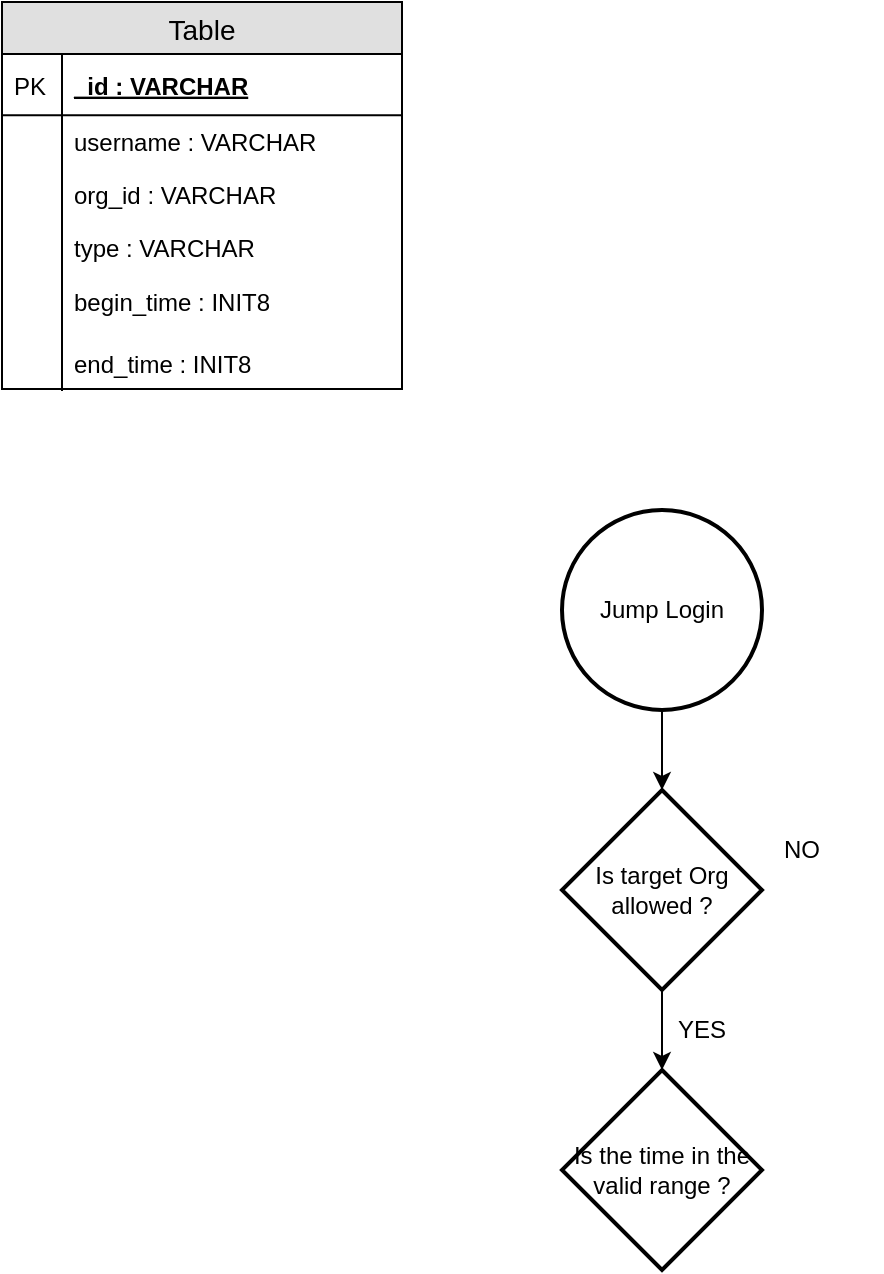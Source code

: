 <mxfile version="12.8.4" type="github" pages="2">
  <diagram id="8hM8eKx9FqQhhv3X915I" name="Page-1">
    <mxGraphModel dx="1065" dy="662" grid="1" gridSize="10" guides="1" tooltips="1" connect="1" arrows="1" fold="1" page="1" pageScale="1" pageWidth="850" pageHeight="1100" math="0" shadow="0">
      <root>
        <mxCell id="0" />
        <mxCell id="1" parent="0" />
        <mxCell id="wkyLA0-zLoEX_zGzszOJ-16" value="" style="group" parent="1" vertex="1" connectable="0">
          <mxGeometry x="90" y="46" width="200" height="194" as="geometry" />
        </mxCell>
        <mxCell id="wkyLA0-zLoEX_zGzszOJ-1" value="Table" style="swimlane;fontStyle=0;childLayout=stackLayout;horizontal=1;startSize=26;fillColor=#e0e0e0;horizontalStack=0;resizeParent=1;resizeParentMax=0;resizeLast=0;collapsible=1;marginBottom=0;swimlaneFillColor=#ffffff;align=center;fontSize=14;" parent="wkyLA0-zLoEX_zGzszOJ-16" vertex="1">
          <mxGeometry width="200" height="193.453" as="geometry" />
        </mxCell>
        <mxCell id="wkyLA0-zLoEX_zGzszOJ-2" value="_id : VARCHAR" style="shape=partialRectangle;top=0;left=0;right=0;bottom=1;align=left;verticalAlign=middle;fillColor=none;spacingLeft=34;spacingRight=4;overflow=hidden;rotatable=0;points=[[0,0.5],[1,0.5]];portConstraint=eastwest;dropTarget=0;fontStyle=5;fontSize=12;" parent="wkyLA0-zLoEX_zGzszOJ-1" vertex="1">
          <mxGeometry y="26" width="200" height="30.632" as="geometry" />
        </mxCell>
        <mxCell id="wkyLA0-zLoEX_zGzszOJ-3" value="PK" style="shape=partialRectangle;top=0;left=0;bottom=0;fillColor=none;align=left;verticalAlign=middle;spacingLeft=4;spacingRight=4;overflow=hidden;rotatable=0;points=[];portConstraint=eastwest;part=1;fontSize=12;" parent="wkyLA0-zLoEX_zGzszOJ-2" vertex="1" connectable="0">
          <mxGeometry width="30" height="30.632" as="geometry" />
        </mxCell>
        <mxCell id="wkyLA0-zLoEX_zGzszOJ-4" value="username : VARCHAR" style="shape=partialRectangle;top=0;left=0;right=0;bottom=0;align=left;verticalAlign=top;fillColor=none;spacingLeft=34;spacingRight=4;overflow=hidden;rotatable=0;points=[[0,0.5],[1,0.5]];portConstraint=eastwest;dropTarget=0;fontSize=12;" parent="wkyLA0-zLoEX_zGzszOJ-1" vertex="1">
          <mxGeometry y="56.632" width="200" height="26.547" as="geometry" />
        </mxCell>
        <mxCell id="wkyLA0-zLoEX_zGzszOJ-5" value="" style="shape=partialRectangle;top=0;left=0;bottom=0;fillColor=none;align=left;verticalAlign=top;spacingLeft=4;spacingRight=4;overflow=hidden;rotatable=0;points=[];portConstraint=eastwest;part=1;fontSize=12;" parent="wkyLA0-zLoEX_zGzszOJ-4" vertex="1" connectable="0">
          <mxGeometry width="30" height="26.547" as="geometry" />
        </mxCell>
        <mxCell id="wkyLA0-zLoEX_zGzszOJ-6" value="org_id : VARCHAR" style="shape=partialRectangle;top=0;left=0;right=0;bottom=0;align=left;verticalAlign=top;fillColor=none;spacingLeft=34;spacingRight=4;overflow=hidden;rotatable=0;points=[[0,0.5],[1,0.5]];portConstraint=eastwest;dropTarget=0;fontSize=12;" parent="wkyLA0-zLoEX_zGzszOJ-1" vertex="1">
          <mxGeometry y="83.179" width="200" height="26.547" as="geometry" />
        </mxCell>
        <mxCell id="wkyLA0-zLoEX_zGzszOJ-7" value="" style="shape=partialRectangle;top=0;left=0;bottom=0;fillColor=none;align=left;verticalAlign=top;spacingLeft=4;spacingRight=4;overflow=hidden;rotatable=0;points=[];portConstraint=eastwest;part=1;fontSize=12;" parent="wkyLA0-zLoEX_zGzszOJ-6" vertex="1" connectable="0">
          <mxGeometry width="30" height="26.547" as="geometry" />
        </mxCell>
        <mxCell id="wkyLA0-zLoEX_zGzszOJ-8" value="type : VARCHAR" style="shape=partialRectangle;top=0;left=0;right=0;bottom=0;align=left;verticalAlign=top;fillColor=none;spacingLeft=34;spacingRight=4;overflow=hidden;rotatable=0;points=[[0,0.5],[1,0.5]];portConstraint=eastwest;dropTarget=0;fontSize=12;" parent="wkyLA0-zLoEX_zGzszOJ-1" vertex="1">
          <mxGeometry y="109.726" width="200" height="26.547" as="geometry" />
        </mxCell>
        <mxCell id="wkyLA0-zLoEX_zGzszOJ-9" value="" style="shape=partialRectangle;top=0;left=0;bottom=0;fillColor=none;align=left;verticalAlign=top;spacingLeft=4;spacingRight=4;overflow=hidden;rotatable=0;points=[];portConstraint=eastwest;part=1;fontSize=12;" parent="wkyLA0-zLoEX_zGzszOJ-8" vertex="1" connectable="0">
          <mxGeometry width="30" height="26.547" as="geometry" />
        </mxCell>
        <mxCell id="wkyLA0-zLoEX_zGzszOJ-10" value="begin_time : INIT8" style="shape=partialRectangle;top=0;left=0;right=0;bottom=0;align=left;verticalAlign=top;fillColor=none;spacingLeft=34;spacingRight=4;overflow=hidden;rotatable=0;points=[[0,0.5],[1,0.5]];portConstraint=eastwest;dropTarget=0;fontSize=12;" parent="wkyLA0-zLoEX_zGzszOJ-1" vertex="1">
          <mxGeometry y="136.274" width="200" height="57.179" as="geometry" />
        </mxCell>
        <mxCell id="wkyLA0-zLoEX_zGzszOJ-11" value="" style="shape=partialRectangle;top=0;left=0;bottom=0;fillColor=none;align=left;verticalAlign=top;spacingLeft=4;spacingRight=4;overflow=hidden;rotatable=0;points=[];portConstraint=eastwest;part=1;fontSize=12;" parent="wkyLA0-zLoEX_zGzszOJ-10" vertex="1" connectable="0">
          <mxGeometry width="30" height="57.179" as="geometry" />
        </mxCell>
        <mxCell id="wkyLA0-zLoEX_zGzszOJ-12" value="end_time : INIT8" style="shape=partialRectangle;top=0;left=0;right=0;bottom=0;align=left;verticalAlign=top;fillColor=none;spacingLeft=34;spacingRight=4;overflow=hidden;rotatable=0;points=[[0,0.5],[1,0.5]];portConstraint=eastwest;dropTarget=0;fontSize=12;" parent="wkyLA0-zLoEX_zGzszOJ-16" vertex="1">
          <mxGeometry y="167.453" width="200" height="26.547" as="geometry" />
        </mxCell>
        <mxCell id="wkyLA0-zLoEX_zGzszOJ-13" value="" style="shape=partialRectangle;top=0;left=0;bottom=0;fillColor=none;align=left;verticalAlign=top;spacingLeft=4;spacingRight=4;overflow=hidden;rotatable=0;points=[];portConstraint=eastwest;part=1;fontSize=12;" parent="wkyLA0-zLoEX_zGzszOJ-12" vertex="1" connectable="0">
          <mxGeometry width="30" height="26.547" as="geometry" />
        </mxCell>
        <mxCell id="wkyLA0-zLoEX_zGzszOJ-17" value="Jump Login" style="strokeWidth=2;html=1;shape=mxgraph.flowchart.start_2;whiteSpace=wrap;" parent="1" vertex="1">
          <mxGeometry x="370" y="300" width="100" height="100" as="geometry" />
        </mxCell>
        <mxCell id="wkyLA0-zLoEX_zGzszOJ-18" value="Is target Org allowed ?" style="strokeWidth=2;html=1;shape=mxgraph.flowchart.decision;whiteSpace=wrap;" parent="1" vertex="1">
          <mxGeometry x="370" y="440" width="100" height="100" as="geometry" />
        </mxCell>
        <mxCell id="wkyLA0-zLoEX_zGzszOJ-20" value="" style="edgeStyle=segmentEdgeStyle;endArrow=classic;html=1;exitX=0.5;exitY=1;exitDx=0;exitDy=0;exitPerimeter=0;entryX=0.5;entryY=0;entryDx=0;entryDy=0;entryPerimeter=0;" parent="1" source="wkyLA0-zLoEX_zGzszOJ-17" target="wkyLA0-zLoEX_zGzszOJ-18" edge="1">
          <mxGeometry width="50" height="50" relative="1" as="geometry">
            <mxPoint x="420" y="620" as="sourcePoint" />
            <mxPoint x="530" y="620" as="targetPoint" />
          </mxGeometry>
        </mxCell>
        <mxCell id="wkyLA0-zLoEX_zGzszOJ-21" value="Is the time in the valid range ?" style="strokeWidth=2;html=1;shape=mxgraph.flowchart.decision;whiteSpace=wrap;" parent="1" vertex="1">
          <mxGeometry x="370" y="580" width="100" height="100" as="geometry" />
        </mxCell>
        <mxCell id="wkyLA0-zLoEX_zGzszOJ-22" value="" style="edgeStyle=segmentEdgeStyle;endArrow=classic;html=1;exitX=0.5;exitY=1;exitDx=0;exitDy=0;exitPerimeter=0;entryX=0.5;entryY=0;entryDx=0;entryDy=0;entryPerimeter=0;" parent="1" source="wkyLA0-zLoEX_zGzszOJ-18" target="wkyLA0-zLoEX_zGzszOJ-21" edge="1">
          <mxGeometry width="50" height="50" relative="1" as="geometry">
            <mxPoint x="430" y="410" as="sourcePoint" />
            <mxPoint x="430" y="450" as="targetPoint" />
          </mxGeometry>
        </mxCell>
        <UserObject label="&lt;div&gt;YES&lt;/div&gt;" placeholders="1" name="Variable" id="wkyLA0-zLoEX_zGzszOJ-23">
          <mxCell style="text;html=1;strokeColor=none;fillColor=none;align=center;verticalAlign=middle;whiteSpace=wrap;overflow=hidden;" parent="1" vertex="1">
            <mxGeometry x="400" y="550" width="80" height="20" as="geometry" />
          </mxCell>
        </UserObject>
        <UserObject label="NO" placeholders="1" name="Variable" id="wkyLA0-zLoEX_zGzszOJ-24">
          <mxCell style="text;html=1;strokeColor=none;fillColor=none;align=center;verticalAlign=middle;whiteSpace=wrap;overflow=hidden;" parent="1" vertex="1">
            <mxGeometry x="450" y="460" width="80" height="20" as="geometry" />
          </mxCell>
        </UserObject>
      </root>
    </mxGraphModel>
  </diagram>
  <diagram id="N7UUstfJuLTzh2v9JSUC" name="Qlik Sense">
    <mxGraphModel dx="1065" dy="662" grid="1" gridSize="10" guides="1" tooltips="1" connect="1" arrows="1" fold="1" page="1" pageScale="1" pageWidth="850" pageHeight="1100" math="0" shadow="0">
      <root>
        <mxCell id="WIoBAksvxjJxZfdmrl_t-0" />
        <mxCell id="WIoBAksvxjJxZfdmrl_t-1" parent="WIoBAksvxjJxZfdmrl_t-0" />
        <mxCell id="WIoBAksvxjJxZfdmrl_t-2" value="Browser" style="strokeWidth=2;html=1;shape=mxgraph.flowchart.document2;whiteSpace=wrap;size=0.25;" vertex="1" parent="WIoBAksvxjJxZfdmrl_t-1">
          <mxGeometry x="390" y="60" width="100" height="60" as="geometry" />
        </mxCell>
        <mxCell id="WIoBAksvxjJxZfdmrl_t-4" value="Report User" style="shape=umlActor;verticalLabelPosition=bottom;labelBackgroundColor=#ffffff;verticalAlign=top;html=1;outlineConnect=0;" vertex="1" parent="WIoBAksvxjJxZfdmrl_t-1">
          <mxGeometry x="150" y="60" width="30" height="60" as="geometry" />
        </mxCell>
        <mxCell id="WIoBAksvxjJxZfdmrl_t-7" value="" style="group" vertex="1" connectable="0" parent="WIoBAksvxjJxZfdmrl_t-1">
          <mxGeometry x="370" y="230" width="200" height="130" as="geometry" />
        </mxCell>
        <mxCell id="WIoBAksvxjJxZfdmrl_t-5" value="&lt;b&gt;Calix Cloud&lt;/b&gt;" style="points=[[0,0],[0.25,0],[0.5,0],[0.75,0],[1,0],[1,0.25],[1,0.5],[1,0.75],[1,1],[0.75,1],[0.5,1],[0.25,1],[0,1],[0,0.75],[0,0.5],[0,0.25]];outlineConnect=0;gradientColor=none;html=1;whiteSpace=wrap;fontSize=12;fontStyle=0;shape=mxgraph.aws4.group;grIcon=mxgraph.aws4.group_on_premise;strokeColor=#5A6C86;fillColor=none;verticalAlign=top;align=left;spacingLeft=30;fontColor=#5A6C86;dashed=0;" vertex="1" parent="WIoBAksvxjJxZfdmrl_t-7">
          <mxGeometry x="20" width="180" height="130" as="geometry" />
        </mxCell>
        <mxCell id="WIoBAksvxjJxZfdmrl_t-6" value="Cloud Web" style="label;whiteSpace=wrap;html=1;image=img/clipart/Gear_128x128.png" vertex="1" parent="WIoBAksvxjJxZfdmrl_t-7">
          <mxGeometry y="50" width="140" height="60" as="geometry" />
        </mxCell>
        <mxCell id="WIoBAksvxjJxZfdmrl_t-8" value="&lt;div&gt;Report Server&lt;/div&gt;" style="outlineConnect=0;fontColor=#232F3E;gradientColor=none;strokeColor=#232F3E;fillColor=#ffffff;dashed=0;verticalLabelPosition=bottom;verticalAlign=top;align=center;html=1;fontSize=12;fontStyle=0;aspect=fixed;shape=mxgraph.aws4.resourceIcon;resIcon=mxgraph.aws4.traditional_server;" vertex="1" parent="WIoBAksvxjJxZfdmrl_t-1">
          <mxGeometry x="135" y="265" width="60" height="60" as="geometry" />
        </mxCell>
        <mxCell id="WIoBAksvxjJxZfdmrl_t-9" value="" style="endArrow=classic;html=1;entryX=0;entryY=0.5;entryDx=0;entryDy=0;entryPerimeter=0;" edge="1" parent="WIoBAksvxjJxZfdmrl_t-1" source="WIoBAksvxjJxZfdmrl_t-4" target="WIoBAksvxjJxZfdmrl_t-2">
          <mxGeometry width="50" height="50" relative="1" as="geometry">
            <mxPoint x="400" y="360" as="sourcePoint" />
            <mxPoint x="450" y="310" as="targetPoint" />
          </mxGeometry>
        </mxCell>
        <mxCell id="WIoBAksvxjJxZfdmrl_t-10" value="" style="endArrow=classic;html=1;entryX=0.5;entryY=0;entryDx=0;entryDy=0;" edge="1" parent="WIoBAksvxjJxZfdmrl_t-1" source="WIoBAksvxjJxZfdmrl_t-2" target="WIoBAksvxjJxZfdmrl_t-6">
          <mxGeometry width="50" height="50" relative="1" as="geometry">
            <mxPoint x="400" y="360" as="sourcePoint" />
            <mxPoint x="450" y="310" as="targetPoint" />
          </mxGeometry>
        </mxCell>
        <mxCell id="WIoBAksvxjJxZfdmrl_t-11" value="" style="endArrow=classic;html=1;exitX=0;exitY=0.25;exitDx=0;exitDy=0;" edge="1" parent="WIoBAksvxjJxZfdmrl_t-1" source="WIoBAksvxjJxZfdmrl_t-6" target="WIoBAksvxjJxZfdmrl_t-8">
          <mxGeometry width="50" height="50" relative="1" as="geometry">
            <mxPoint x="400" y="360" as="sourcePoint" />
            <mxPoint x="450" y="310" as="targetPoint" />
          </mxGeometry>
        </mxCell>
        <mxCell id="WIoBAksvxjJxZfdmrl_t-12" value="" style="endArrow=classic;html=1;exitX=0.03;exitY=0.933;exitDx=0;exitDy=0;exitPerimeter=0;" edge="1" parent="WIoBAksvxjJxZfdmrl_t-1" source="WIoBAksvxjJxZfdmrl_t-2">
          <mxGeometry width="50" height="50" relative="1" as="geometry">
            <mxPoint x="400" y="360" as="sourcePoint" />
            <mxPoint x="170" y="260" as="targetPoint" />
          </mxGeometry>
        </mxCell>
        <mxCell id="WIoBAksvxjJxZfdmrl_t-13" value="1" style="ellipse;whiteSpace=wrap;html=1;strokeColor=#757575;fontSize=14;fontStyle=1" vertex="1" parent="WIoBAksvxjJxZfdmrl_t-1">
          <mxGeometry x="440" y="160" width="40" height="40" as="geometry" />
        </mxCell>
        <mxCell id="WIoBAksvxjJxZfdmrl_t-14" value="2" style="ellipse;whiteSpace=wrap;html=1;strokeColor=#757575;fontSize=14;fontStyle=1" vertex="1" parent="WIoBAksvxjJxZfdmrl_t-1">
          <mxGeometry x="280" y="300" width="40" height="40" as="geometry" />
        </mxCell>
        <mxCell id="WIoBAksvxjJxZfdmrl_t-15" value="4" style="ellipse;whiteSpace=wrap;html=1;strokeColor=#757575;fontSize=14;fontStyle=1" vertex="1" parent="WIoBAksvxjJxZfdmrl_t-1">
          <mxGeometry x="280" y="130" width="40" height="40" as="geometry" />
        </mxCell>
        <mxCell id="WIoBAksvxjJxZfdmrl_t-16" value="" style="endArrow=classic;html=1;fontSize=14;entryX=0.41;entryY=1.033;entryDx=0;entryDy=0;entryPerimeter=0;dashed=1;" edge="1" parent="WIoBAksvxjJxZfdmrl_t-1" target="WIoBAksvxjJxZfdmrl_t-2">
          <mxGeometry width="50" height="50" relative="1" as="geometry">
            <mxPoint x="200" y="270" as="sourcePoint" />
            <mxPoint x="450" y="310" as="targetPoint" />
            <Array as="points">
              <mxPoint x="431" y="270" />
            </Array>
          </mxGeometry>
        </mxCell>
        <mxCell id="WIoBAksvxjJxZfdmrl_t-17" value="3" style="ellipse;whiteSpace=wrap;html=1;strokeColor=#757575;fontSize=14;fontStyle=1" vertex="1" parent="WIoBAksvxjJxZfdmrl_t-1">
          <mxGeometry x="330" y="225" width="40" height="40" as="geometry" />
        </mxCell>
      </root>
    </mxGraphModel>
  </diagram>
</mxfile>
